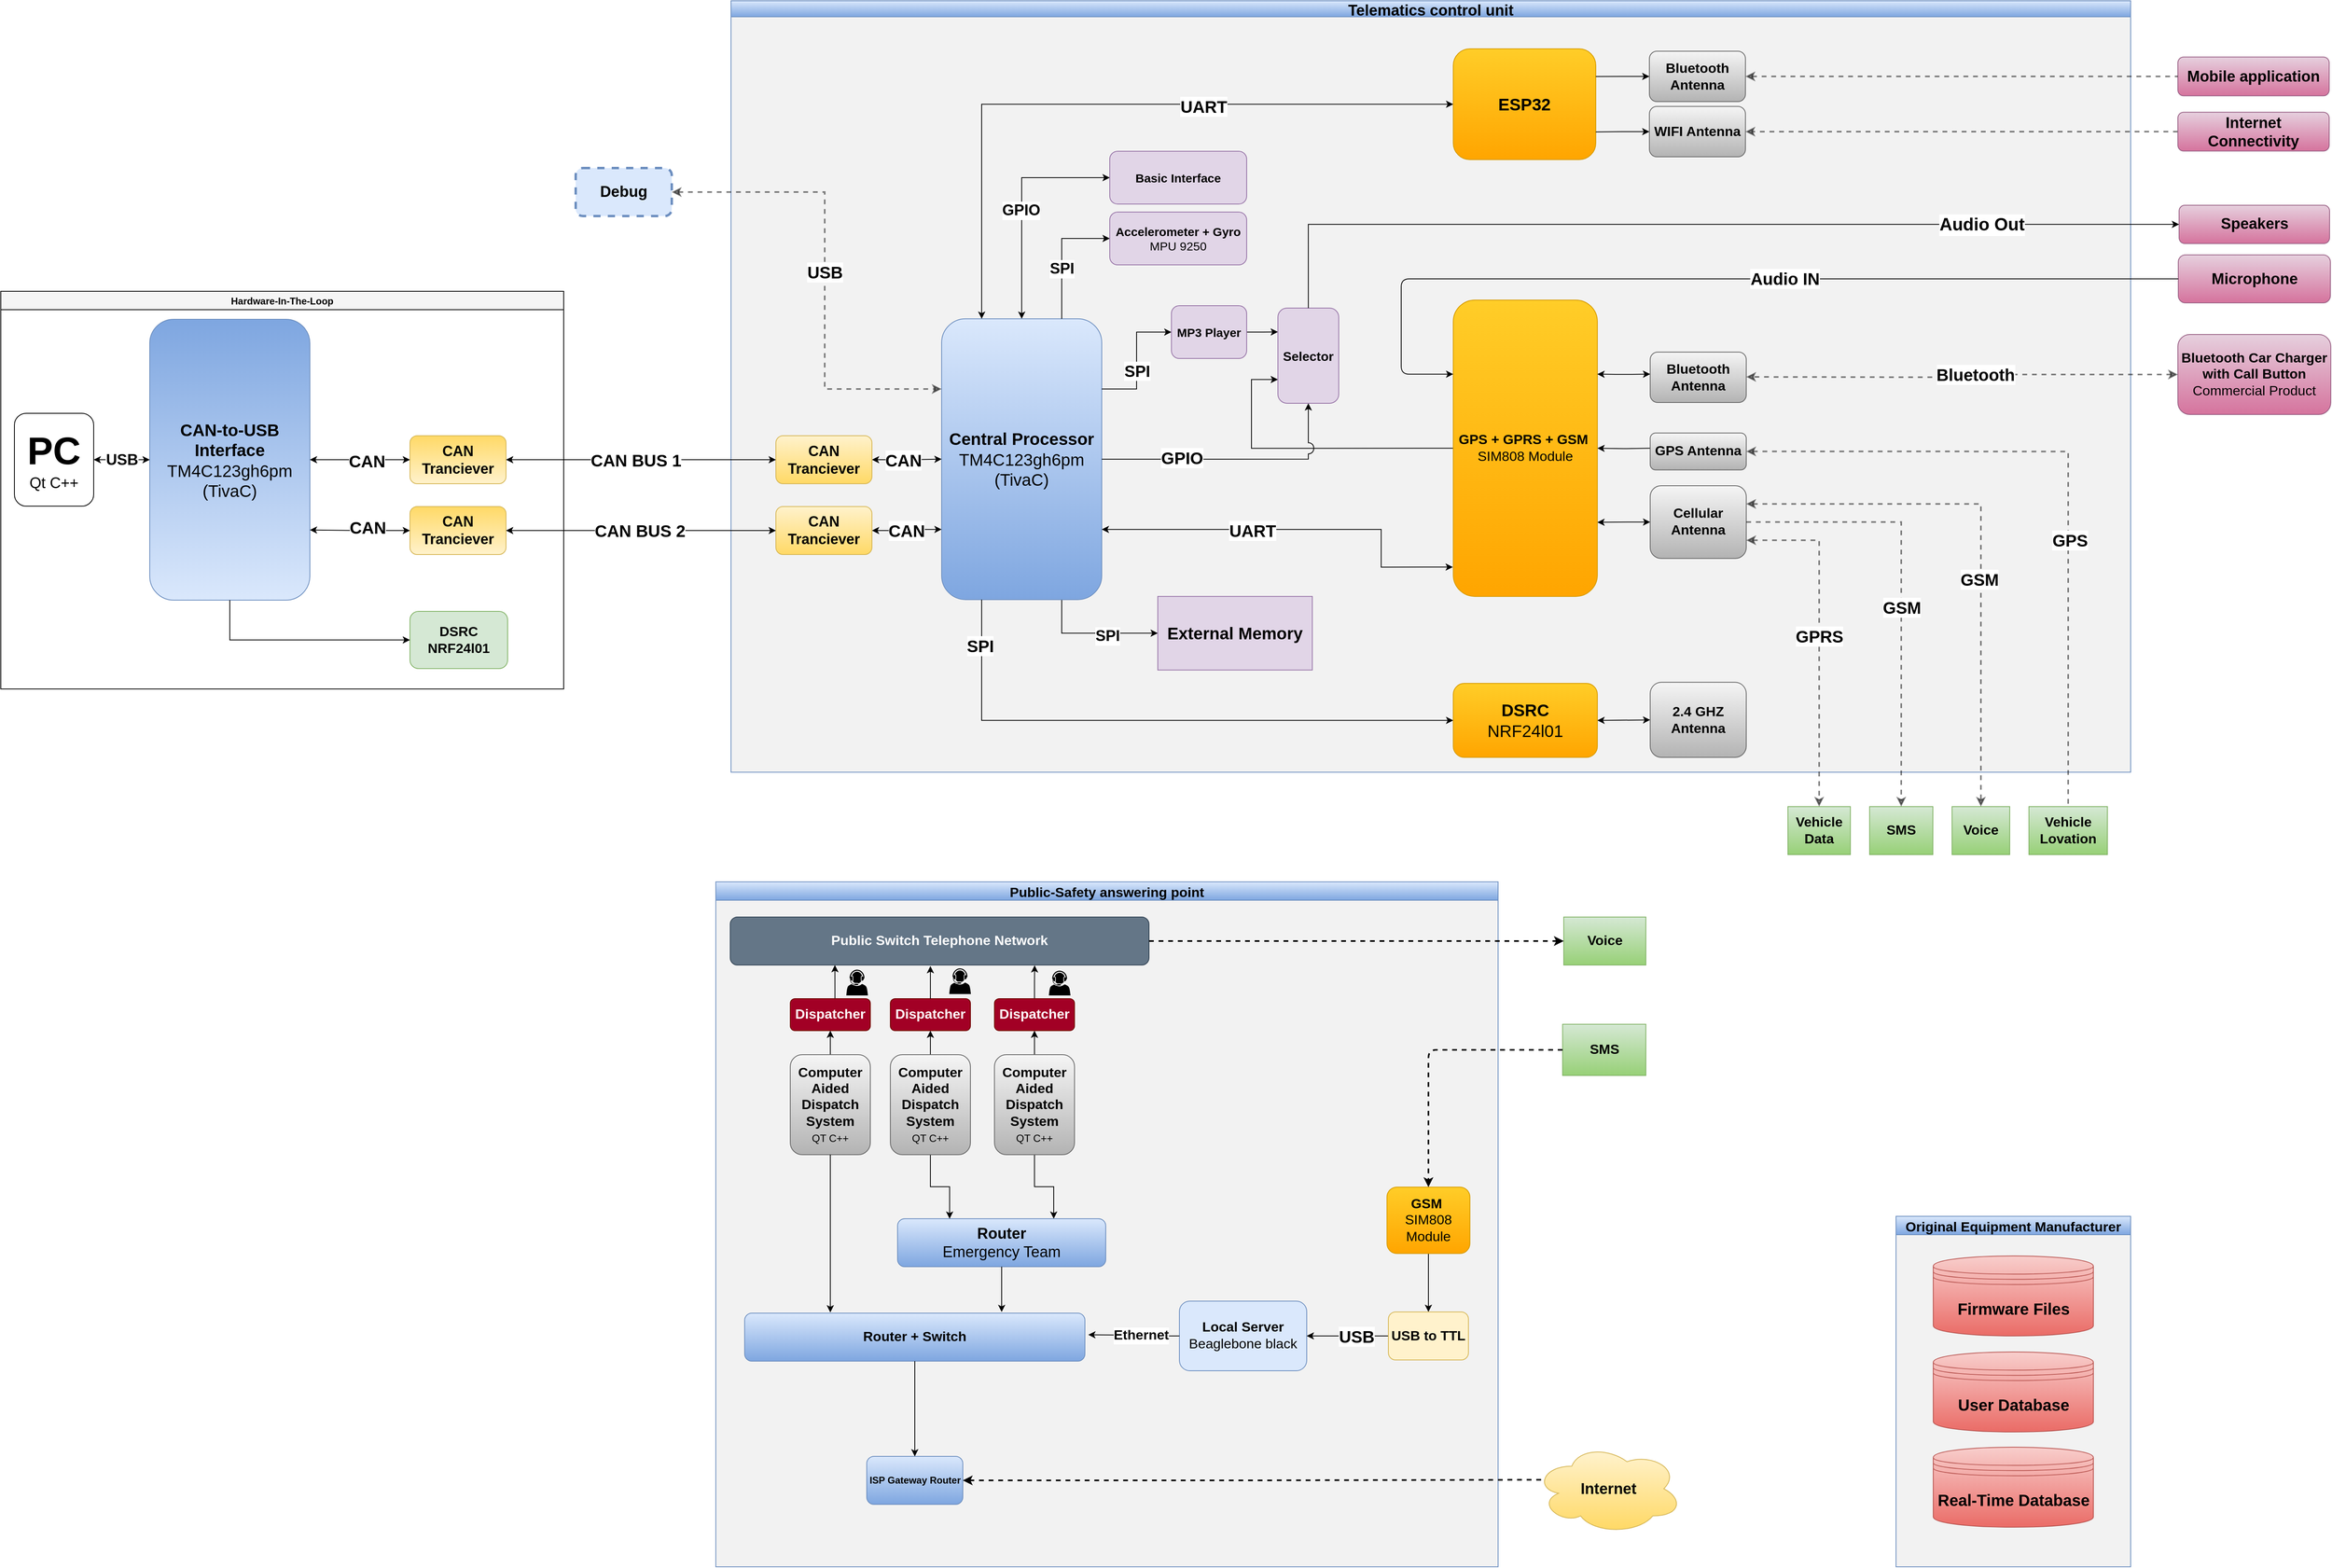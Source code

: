 <mxfile version="13.9.9" type="device"><diagram id="WvO2dlYxxCy-v5vZexDL" name="Page-1"><mxGraphModel dx="4913" dy="1973" grid="0" gridSize="6" guides="1" tooltips="1" connect="1" arrows="1" fold="1" page="1" pageScale="1" pageWidth="1500" pageHeight="1200" math="0" shadow="0"><root><mxCell id="0"/><mxCell id="1" parent="0"/><mxCell id="o0vE8Q76qqL2OoBYx_gR-136" value="Original Equipment Manufacturer" style="swimlane;startSize=23;gradientColor=#7ea6e0;fillColor=#dae8fc;strokeColor=#6c8ebf;swimlaneFillColor=#f2f2f2;fontStyle=1;fontSize=17;" parent="1" vertex="1"><mxGeometry x="979" y="1794" width="293" height="438" as="geometry"/></mxCell><mxCell id="o0vE8Q76qqL2OoBYx_gR-175" value="User Database" style="shape=datastore;whiteSpace=wrap;html=1;gradientColor=#ea6b66;fillColor=#f8cecc;strokeColor=#b85450;fontStyle=1;fontSize=20;" parent="o0vE8Q76qqL2OoBYx_gR-136" vertex="1"><mxGeometry x="46.5" y="169.5" width="200" height="100" as="geometry"/></mxCell><mxCell id="anCkNkA-Q1HUXj1l_Hld-24" value="Real-Time Database" style="shape=datastore;whiteSpace=wrap;html=1;gradientColor=#ea6b66;fillColor=#f8cecc;strokeColor=#b85450;fontStyle=1;fontSize=20;" vertex="1" parent="o0vE8Q76qqL2OoBYx_gR-136"><mxGeometry x="46.5" y="288.5" width="200" height="100" as="geometry"/></mxCell><mxCell id="anCkNkA-Q1HUXj1l_Hld-25" value="Firmware Files" style="shape=datastore;whiteSpace=wrap;html=1;gradientColor=#ea6b66;fillColor=#f8cecc;strokeColor=#b85450;fontStyle=1;fontSize=20;" vertex="1" parent="o0vE8Q76qqL2OoBYx_gR-136"><mxGeometry x="46.5" y="49.5" width="200" height="100" as="geometry"/></mxCell><mxCell id="o0vE8Q76qqL2OoBYx_gR-142" value="Public-Safety answering point" style="swimlane;startSize=23;gradientColor=#7ea6e0;fillColor=#dae8fc;strokeColor=#6c8ebf;swimlaneFillColor=#f2f2f2;fontStyle=1;fontSize=17;" parent="1" vertex="1"><mxGeometry x="-495" y="1376" width="977" height="856" as="geometry"/></mxCell><mxCell id="o0vE8Q76qqL2OoBYx_gR-143" style="edgeStyle=orthogonalEdgeStyle;rounded=0;orthogonalLoop=1;jettySize=auto;html=1;entryX=0.5;entryY=0;entryDx=0;entryDy=0;startArrow=classic;startFill=1;endArrow=none;endFill=0;strokeWidth=1;fontSize=17;" parent="o0vE8Q76qqL2OoBYx_gR-142" source="o0vE8Q76qqL2OoBYx_gR-145" target="anCkNkA-Q1HUXj1l_Hld-5" edge="1"><mxGeometry relative="1" as="geometry"><mxPoint x="143" y="212" as="targetPoint"/></mxGeometry></mxCell><mxCell id="o0vE8Q76qqL2OoBYx_gR-144" style="edgeStyle=orthogonalEdgeStyle;rounded=0;orthogonalLoop=1;jettySize=auto;html=1;startArrow=classic;startFill=1;endArrow=none;endFill=0;strokeWidth=1;fontSize=17;exitX=0.25;exitY=1;exitDx=0;exitDy=0;" parent="o0vE8Q76qqL2OoBYx_gR-142" source="o0vE8Q76qqL2OoBYx_gR-148" target="o0vE8Q76qqL2OoBYx_gR-145" edge="1"><mxGeometry relative="1" as="geometry"><mxPoint x="155" y="123" as="sourcePoint"/><Array as="points"><mxPoint x="149" y="135"/><mxPoint x="149" y="135"/></Array></mxGeometry></mxCell><mxCell id="o0vE8Q76qqL2OoBYx_gR-145" value="Dispatcher" style="rounded=1;whiteSpace=wrap;html=1;fillColor=#a20025;strokeColor=#6F0000;fontColor=#ffffff;fontStyle=1;fontSize=17;" parent="o0vE8Q76qqL2OoBYx_gR-142" vertex="1"><mxGeometry x="93" y="146" width="100" height="40" as="geometry"/></mxCell><mxCell id="o0vE8Q76qqL2OoBYx_gR-148" value="Public Switch Telephone Network" style="rounded=1;whiteSpace=wrap;html=1;fillColor=#647687;strokeColor=#314354;fontSize=17;fontStyle=1;fontColor=#ffffff;" parent="o0vE8Q76qqL2OoBYx_gR-142" vertex="1"><mxGeometry x="18" y="44" width="523" height="60" as="geometry"/></mxCell><mxCell id="o0vE8Q76qqL2OoBYx_gR-149" value="" style="pointerEvents=1;shadow=0;dashed=0;html=1;strokeColor=none;labelPosition=center;verticalLabelPosition=bottom;verticalAlign=top;outlineConnect=0;align=center;shape=mxgraph.office.users.call_center_agent;labelBackgroundColor=#ffffff;fontSize=23;fillColor=#000000;" parent="o0vE8Q76qqL2OoBYx_gR-142" vertex="1"><mxGeometry x="163" y="109.71" width="27" height="32.28" as="geometry"/></mxCell><mxCell id="o0vE8Q76qqL2OoBYx_gR-150" style="edgeStyle=orthogonalEdgeStyle;rounded=1;jumpStyle=arc;jumpSize=14;orthogonalLoop=1;jettySize=auto;html=1;entryX=0.5;entryY=0;entryDx=0;entryDy=0;shadow=0;strokeWidth=1;" parent="o0vE8Q76qqL2OoBYx_gR-142" source="o0vE8Q76qqL2OoBYx_gR-151" target="o0vE8Q76qqL2OoBYx_gR-167" edge="1"><mxGeometry relative="1" as="geometry"/></mxCell><mxCell id="o0vE8Q76qqL2OoBYx_gR-151" value="GSM&amp;nbsp;&lt;br&gt;&lt;span style=&quot;font-weight: normal&quot;&gt;SIM808 Module&lt;/span&gt;" style="rounded=1;whiteSpace=wrap;html=1;fillColor=#ffcd28;strokeColor=#d79b00;fontSize=17;fontStyle=1;gradientColor=#ffa500;" parent="o0vE8Q76qqL2OoBYx_gR-142" vertex="1"><mxGeometry x="838.21" y="381.49" width="103.58" height="83" as="geometry"/></mxCell><mxCell id="o0vE8Q76qqL2OoBYx_gR-157" value="" style="pointerEvents=1;shadow=0;dashed=0;html=1;strokeColor=none;labelPosition=center;verticalLabelPosition=bottom;verticalAlign=top;outlineConnect=0;align=center;shape=mxgraph.office.users.call_center_agent;labelBackgroundColor=#ffffff;fontSize=23;fillColor=#000000;" parent="o0vE8Q76qqL2OoBYx_gR-142" vertex="1"><mxGeometry x="416" y="111" width="27" height="30.99" as="geometry"/></mxCell><mxCell id="o0vE8Q76qqL2OoBYx_gR-158" value="" style="pointerEvents=1;shadow=0;dashed=0;html=1;strokeColor=none;labelPosition=center;verticalLabelPosition=bottom;verticalAlign=top;outlineConnect=0;align=center;shape=mxgraph.office.users.call_center_agent;labelBackgroundColor=#ffffff;fontSize=23;fillColor=#000000;" parent="o0vE8Q76qqL2OoBYx_gR-142" vertex="1"><mxGeometry x="291.58" y="108" width="27" height="32.28" as="geometry"/></mxCell><mxCell id="o0vE8Q76qqL2OoBYx_gR-159" value="Local Server&lt;br style=&quot;font-size: 17px&quot;&gt;&lt;span style=&quot;font-size: 17px ; font-weight: normal&quot;&gt;Beaglebone black&lt;/span&gt;" style="rounded=1;whiteSpace=wrap;html=1;fillColor=#dae8fc;strokeColor=#6c8ebf;fontStyle=1;fontSize=17;" parent="o0vE8Q76qqL2OoBYx_gR-142" vertex="1"><mxGeometry x="579" y="523.99" width="159" height="87.01" as="geometry"/></mxCell><mxCell id="o0vE8Q76qqL2OoBYx_gR-160" style="edgeStyle=orthogonalEdgeStyle;rounded=0;orthogonalLoop=1;jettySize=auto;html=1;startArrow=classic;startFill=1;endArrow=none;endFill=0;strokeWidth=1;fontSize=17;" parent="o0vE8Q76qqL2OoBYx_gR-142" source="o0vE8Q76qqL2OoBYx_gR-162" target="o0vE8Q76qqL2OoBYx_gR-169" edge="1"><mxGeometry relative="1" as="geometry"/></mxCell><mxCell id="o0vE8Q76qqL2OoBYx_gR-161" style="edgeStyle=orthogonalEdgeStyle;rounded=0;orthogonalLoop=1;jettySize=auto;html=1;entryX=0.727;entryY=1.006;entryDx=0;entryDy=0;entryPerimeter=0;fontSize=19;" parent="o0vE8Q76qqL2OoBYx_gR-142" source="o0vE8Q76qqL2OoBYx_gR-162" target="o0vE8Q76qqL2OoBYx_gR-148" edge="1"><mxGeometry relative="1" as="geometry"/></mxCell><mxCell id="o0vE8Q76qqL2OoBYx_gR-162" value="Dispatcher" style="rounded=1;whiteSpace=wrap;html=1;fillColor=#a20025;strokeColor=#6F0000;fontColor=#ffffff;fontStyle=1;fontSize=17;" parent="o0vE8Q76qqL2OoBYx_gR-142" vertex="1"><mxGeometry x="348" y="146" width="100" height="40" as="geometry"/></mxCell><mxCell id="o0vE8Q76qqL2OoBYx_gR-163" style="edgeStyle=orthogonalEdgeStyle;rounded=0;orthogonalLoop=1;jettySize=auto;html=1;startArrow=classic;startFill=1;endArrow=none;endFill=0;strokeWidth=1;fontSize=17;" parent="o0vE8Q76qqL2OoBYx_gR-142" source="o0vE8Q76qqL2OoBYx_gR-164" target="anCkNkA-Q1HUXj1l_Hld-4" edge="1"><mxGeometry relative="1" as="geometry"><mxPoint x="268" y="212" as="targetPoint"/></mxGeometry></mxCell><mxCell id="o0vE8Q76qqL2OoBYx_gR-164" value="Dispatcher" style="rounded=1;whiteSpace=wrap;html=1;fillColor=#a20025;strokeColor=#6F0000;fontColor=#ffffff;fontStyle=1;fontSize=17;" parent="o0vE8Q76qqL2OoBYx_gR-142" vertex="1"><mxGeometry x="218" y="146" width="100" height="40" as="geometry"/></mxCell><mxCell id="o0vE8Q76qqL2OoBYx_gR-165" style="edgeStyle=orthogonalEdgeStyle;rounded=0;orthogonalLoop=1;jettySize=auto;html=1;entryX=1;entryY=0.5;entryDx=0;entryDy=0;fontSize=19;" parent="o0vE8Q76qqL2OoBYx_gR-142" source="o0vE8Q76qqL2OoBYx_gR-167" target="o0vE8Q76qqL2OoBYx_gR-159" edge="1"><mxGeometry relative="1" as="geometry"/></mxCell><mxCell id="o0vE8Q76qqL2OoBYx_gR-166" value="&lt;b&gt;&lt;font style=&quot;font-size: 21px&quot;&gt;USB&lt;/font&gt;&lt;/b&gt;" style="edgeLabel;html=1;align=center;verticalAlign=middle;resizable=0;points=[];fontSize=19;" parent="o0vE8Q76qqL2OoBYx_gR-165" vertex="1" connectable="0"><mxGeometry x="-0.203" relative="1" as="geometry"><mxPoint as="offset"/></mxGeometry></mxCell><mxCell id="o0vE8Q76qqL2OoBYx_gR-167" value="USB to TTL" style="rounded=1;whiteSpace=wrap;html=1;fillColor=#fff2cc;strokeColor=#d6b656;fontStyle=1;fontSize=17;" parent="o0vE8Q76qqL2OoBYx_gR-142" vertex="1"><mxGeometry x="840.0" y="537.5" width="100" height="60" as="geometry"/></mxCell><mxCell id="o0vE8Q76qqL2OoBYx_gR-168" style="edgeStyle=orthogonalEdgeStyle;rounded=0;orthogonalLoop=1;jettySize=auto;html=1;entryX=0.75;entryY=0;entryDx=0;entryDy=0;fontSize=19;" parent="o0vE8Q76qqL2OoBYx_gR-142" source="o0vE8Q76qqL2OoBYx_gR-169" target="o0vE8Q76qqL2OoBYx_gR-176" edge="1"><mxGeometry relative="1" as="geometry"/></mxCell><mxCell id="o0vE8Q76qqL2OoBYx_gR-169" value="Computer Aided Dispatch System&lt;br&gt;&lt;span style=&quot;font-weight: normal&quot;&gt;&lt;font style=&quot;font-size: 13px&quot;&gt;QT C++&lt;/font&gt;&lt;/span&gt;" style="rounded=1;whiteSpace=wrap;html=1;fillColor=#f5f5f5;strokeColor=#666666;fontStyle=1;fontSize=17;gradientColor=#b3b3b3;" parent="o0vE8Q76qqL2OoBYx_gR-142" vertex="1"><mxGeometry x="348" y="216.01" width="100" height="125" as="geometry"/></mxCell><mxCell id="o0vE8Q76qqL2OoBYx_gR-170" value="&lt;b&gt;&lt;font style=&quot;font-size: 17px&quot;&gt;Router + Switch&lt;/font&gt;&lt;/b&gt;" style="rounded=1;whiteSpace=wrap;html=1;gradientColor=#7ea6e0;fillColor=#dae8fc;strokeColor=#6c8ebf;" parent="o0vE8Q76qqL2OoBYx_gR-142" vertex="1"><mxGeometry x="36" y="539" width="425" height="60" as="geometry"/></mxCell><mxCell id="o0vE8Q76qqL2OoBYx_gR-172" value="&lt;b&gt;ISP Gateway Router&lt;/b&gt;" style="rounded=1;whiteSpace=wrap;html=1;gradientColor=#7ea6e0;fillColor=#dae8fc;strokeColor=#6c8ebf;" parent="o0vE8Q76qqL2OoBYx_gR-142" vertex="1"><mxGeometry x="188.5" y="718.01" width="120" height="60" as="geometry"/></mxCell><mxCell id="o0vE8Q76qqL2OoBYx_gR-176" value="&lt;b&gt;Router&lt;/b&gt;&lt;br&gt;Emergency Team" style="rounded=1;whiteSpace=wrap;html=1;fontSize=19;gradientColor=#7ea6e0;fillColor=#dae8fc;strokeColor=#6c8ebf;" parent="o0vE8Q76qqL2OoBYx_gR-142" vertex="1"><mxGeometry x="227" y="421" width="260" height="60" as="geometry"/></mxCell><mxCell id="anCkNkA-Q1HUXj1l_Hld-6" style="edgeStyle=orthogonalEdgeStyle;rounded=0;orthogonalLoop=1;jettySize=auto;html=1;entryX=0.25;entryY=0;entryDx=0;entryDy=0;fontSize=17;" edge="1" parent="o0vE8Q76qqL2OoBYx_gR-142" source="anCkNkA-Q1HUXj1l_Hld-4" target="o0vE8Q76qqL2OoBYx_gR-176"><mxGeometry relative="1" as="geometry"/></mxCell><mxCell id="anCkNkA-Q1HUXj1l_Hld-4" value="Computer Aided Dispatch System&lt;br&gt;&lt;span style=&quot;font-weight: normal&quot;&gt;&lt;font style=&quot;font-size: 13px&quot;&gt;QT C++&lt;/font&gt;&lt;/span&gt;" style="rounded=1;whiteSpace=wrap;html=1;fillColor=#f5f5f5;strokeColor=#666666;fontStyle=1;fontSize=17;gradientColor=#b3b3b3;" vertex="1" parent="o0vE8Q76qqL2OoBYx_gR-142"><mxGeometry x="218" y="216.01" width="100" height="125" as="geometry"/></mxCell><mxCell id="anCkNkA-Q1HUXj1l_Hld-5" value="Computer Aided Dispatch System&lt;br&gt;&lt;span style=&quot;font-weight: normal&quot;&gt;&lt;font style=&quot;font-size: 13px&quot;&gt;QT C++&lt;/font&gt;&lt;/span&gt;" style="rounded=1;whiteSpace=wrap;html=1;fillColor=#f5f5f5;strokeColor=#666666;fontStyle=1;fontSize=17;gradientColor=#b3b3b3;" vertex="1" parent="o0vE8Q76qqL2OoBYx_gR-142"><mxGeometry x="93" y="216.01" width="100" height="125" as="geometry"/></mxCell><mxCell id="o0vE8Q76qqL2OoBYx_gR-243" style="edgeStyle=orthogonalEdgeStyle;rounded=0;orthogonalLoop=1;jettySize=auto;html=1;fontSize=19;" parent="o0vE8Q76qqL2OoBYx_gR-142" source="o0vE8Q76qqL2OoBYx_gR-170" edge="1" target="o0vE8Q76qqL2OoBYx_gR-172"><mxGeometry relative="1" as="geometry"><mxPoint x="249" y="717" as="targetPoint"/></mxGeometry></mxCell><mxCell id="o0vE8Q76qqL2OoBYx_gR-178" value="Telematics control unit" style="swimlane;startSize=20;shadow=0;swimlaneFillColor=#F2F2F2;fontStyle=1;fontSize=19;movable=1;gradientColor=#7ea6e0;fillColor=#dae8fc;strokeColor=#6c8ebf;" parent="1" vertex="1"><mxGeometry x="-476" y="275" width="1748" height="964" as="geometry"><mxRectangle x="70" y="160" width="70" height="23" as="alternateBounds"/></mxGeometry></mxCell><mxCell id="o0vE8Q76qqL2OoBYx_gR-179" style="edgeStyle=orthogonalEdgeStyle;rounded=1;orthogonalLoop=1;jettySize=auto;html=1;entryX=1;entryY=0.5;entryDx=0;entryDy=0;startArrow=none;startFill=0;endArrow=classic;endFill=1;strokeColor=#000000;strokeWidth=1;fontSize=20;fontStyle=1" parent="o0vE8Q76qqL2OoBYx_gR-178" target="o0vE8Q76qqL2OoBYx_gR-185" edge="1"><mxGeometry relative="1" as="geometry"><mxPoint x="1085.28" y="660.73" as="targetPoint"/><mxPoint x="1147.97" y="559.165" as="sourcePoint"/></mxGeometry></mxCell><mxCell id="o0vE8Q76qqL2OoBYx_gR-180" style="edgeStyle=orthogonalEdgeStyle;rounded=1;orthogonalLoop=1;jettySize=auto;html=1;entryX=1;entryY=0.75;entryDx=0;entryDy=0;startArrow=classic;startFill=1;endArrow=classic;endFill=1;strokeColor=#000000;strokeWidth=1;fontSize=20;fontStyle=1;exitX=0;exitY=0.5;exitDx=0;exitDy=0;" parent="o0vE8Q76qqL2OoBYx_gR-178" target="o0vE8Q76qqL2OoBYx_gR-185" edge="1" source="o0vE8Q76qqL2OoBYx_gR-230"><mxGeometry relative="1" as="geometry"><mxPoint x="1085.28" y="740.83" as="targetPoint"/><mxPoint x="1147.97" y="650.415" as="sourcePoint"/></mxGeometry></mxCell><mxCell id="o0vE8Q76qqL2OoBYx_gR-181" style="edgeStyle=orthogonalEdgeStyle;rounded=0;jumpStyle=arc;jumpSize=14;orthogonalLoop=1;jettySize=auto;html=1;exitX=0.75;exitY=1;exitDx=0;exitDy=0;" parent="o0vE8Q76qqL2OoBYx_gR-178" source="o0vE8Q76qqL2OoBYx_gR-183" target="o0vE8Q76qqL2OoBYx_gR-220" edge="1"><mxGeometry relative="1" as="geometry"><mxPoint x="467" y="762" as="sourcePoint"/></mxGeometry></mxCell><mxCell id="o0vE8Q76qqL2OoBYx_gR-182" value="SPI" style="edgeLabel;html=1;align=center;verticalAlign=middle;resizable=0;points=[];fontSize=19;fontStyle=1" parent="o0vE8Q76qqL2OoBYx_gR-181" vertex="1" connectable="0"><mxGeometry x="0.208" y="-3" relative="1" as="geometry"><mxPoint x="1" as="offset"/></mxGeometry></mxCell><mxCell id="anCkNkA-Q1HUXj1l_Hld-22" style="edgeStyle=orthogonalEdgeStyle;rounded=0;orthogonalLoop=1;jettySize=auto;html=1;entryX=0;entryY=0.5;entryDx=0;entryDy=0;startArrow=classic;startFill=1;endArrow=classic;endFill=1;strokeWidth=1;fontSize=19;exitX=0.5;exitY=0;exitDx=0;exitDy=0;" edge="1" parent="o0vE8Q76qqL2OoBYx_gR-178" source="o0vE8Q76qqL2OoBYx_gR-183" target="anCkNkA-Q1HUXj1l_Hld-20"><mxGeometry relative="1" as="geometry"/></mxCell><mxCell id="anCkNkA-Q1HUXj1l_Hld-23" value="GPIO" style="edgeLabel;html=1;align=center;verticalAlign=middle;resizable=0;points=[];fontSize=19;fontStyle=1" vertex="1" connectable="0" parent="anCkNkA-Q1HUXj1l_Hld-22"><mxGeometry x="-0.051" y="1" relative="1" as="geometry"><mxPoint as="offset"/></mxGeometry></mxCell><mxCell id="o0vE8Q76qqL2OoBYx_gR-183" value="&lt;font style=&quot;font-size: 21px&quot;&gt;Central Processor&lt;span style=&quot;font-weight: normal&quot;&gt;&lt;br&gt;TM4C123gh6pm&lt;br&gt;(TivaC)&lt;/span&gt;&lt;/font&gt;" style="rounded=1;whiteSpace=wrap;html=1;fillColor=#dae8fc;strokeColor=#6c8ebf;fontStyle=1;fontSize=17;gradientColor=#7ea6e0;" parent="o0vE8Q76qqL2OoBYx_gR-178" vertex="1"><mxGeometry x="263.02" y="397.33" width="200" height="351" as="geometry"/></mxCell><mxCell id="o0vE8Q76qqL2OoBYx_gR-184" style="edgeStyle=orthogonalEdgeStyle;rounded=0;jumpStyle=arc;jumpSize=100;orthogonalLoop=1;jettySize=auto;html=1;exitX=0;exitY=0.5;exitDx=0;exitDy=0;entryX=0;entryY=0.75;entryDx=0;entryDy=0;" parent="o0vE8Q76qqL2OoBYx_gR-178" source="o0vE8Q76qqL2OoBYx_gR-185" target="o0vE8Q76qqL2OoBYx_gR-207" edge="1"><mxGeometry relative="1" as="geometry"><Array as="points"><mxPoint x="650.02" y="559"/><mxPoint x="650.02" y="473"/></Array></mxGeometry></mxCell><mxCell id="o0vE8Q76qqL2OoBYx_gR-185" value="GPS + GPRS + GSM&amp;nbsp;&lt;br&gt;&lt;span style=&quot;font-weight: normal&quot;&gt;SIM808 Module&lt;/span&gt;" style="rounded=1;whiteSpace=wrap;html=1;fillColor=#ffcd28;strokeColor=#d79b00;fontSize=17;fontStyle=1;gradientColor=#ffa500;" parent="o0vE8Q76qqL2OoBYx_gR-178" vertex="1"><mxGeometry x="902.02" y="374" width="180" height="370.33" as="geometry"/></mxCell><mxCell id="o0vE8Q76qqL2OoBYx_gR-186" style="edgeStyle=orthogonalEdgeStyle;rounded=0;orthogonalLoop=1;jettySize=auto;html=1;startArrow=classic;startFill=1;exitX=-0.003;exitY=0.901;exitDx=0;exitDy=0;exitPerimeter=0;entryX=1;entryY=0.75;entryDx=0;entryDy=0;" parent="o0vE8Q76qqL2OoBYx_gR-178" source="o0vE8Q76qqL2OoBYx_gR-185" target="o0vE8Q76qqL2OoBYx_gR-183" edge="1"><mxGeometry relative="1" as="geometry"><mxPoint x="466.02" y="725.33" as="targetPoint"/><Array as="points"><mxPoint x="812" y="708"/><mxPoint x="812" y="661"/></Array></mxGeometry></mxCell><mxCell id="o0vE8Q76qqL2OoBYx_gR-187" value="&lt;font style=&quot;font-size: 21px&quot;&gt;UART&lt;/font&gt;" style="edgeLabel;html=1;align=center;verticalAlign=middle;resizable=0;points=[];fontSize=17;fontStyle=1" parent="o0vE8Q76qqL2OoBYx_gR-186" vertex="1" connectable="0"><mxGeometry x="-0.145" relative="1" as="geometry"><mxPoint x="-90.48" y="1.41" as="offset"/></mxGeometry></mxCell><mxCell id="o0vE8Q76qqL2OoBYx_gR-188" style="edgeStyle=orthogonalEdgeStyle;rounded=1;orthogonalLoop=1;jettySize=auto;html=1;startArrow=classic;startFill=1;entryX=1;entryY=0.25;entryDx=0;entryDy=0;" parent="o0vE8Q76qqL2OoBYx_gR-178" target="o0vE8Q76qqL2OoBYx_gR-185" edge="1"><mxGeometry relative="1" as="geometry"><mxPoint x="1084.97" y="443.83" as="targetPoint"/><mxPoint x="1147.97" y="466.5" as="sourcePoint"/></mxGeometry></mxCell><mxCell id="o0vE8Q76qqL2OoBYx_gR-201" style="edgeStyle=orthogonalEdgeStyle;rounded=0;orthogonalLoop=1;jettySize=auto;html=1;entryX=0;entryY=0.25;entryDx=0;entryDy=0;" parent="o0vE8Q76qqL2OoBYx_gR-178" source="o0vE8Q76qqL2OoBYx_gR-204" target="o0vE8Q76qqL2OoBYx_gR-207" edge="1"><mxGeometry relative="1" as="geometry"/></mxCell><mxCell id="o0vE8Q76qqL2OoBYx_gR-202" style="edgeStyle=orthogonalEdgeStyle;rounded=0;orthogonalLoop=1;jettySize=auto;html=1;entryX=1;entryY=0.25;entryDx=0;entryDy=0;startArrow=classic;startFill=1;endArrow=none;endFill=0;fontSize=19;" parent="o0vE8Q76qqL2OoBYx_gR-178" source="o0vE8Q76qqL2OoBYx_gR-204" target="o0vE8Q76qqL2OoBYx_gR-183" edge="1"><mxGeometry relative="1" as="geometry"/></mxCell><mxCell id="o0vE8Q76qqL2OoBYx_gR-203" value="SPI" style="edgeLabel;html=1;align=center;verticalAlign=middle;resizable=0;points=[];fontSize=20;fontStyle=1" parent="o0vE8Q76qqL2OoBYx_gR-202" vertex="1" connectable="0"><mxGeometry x="0.155" relative="1" as="geometry"><mxPoint as="offset"/></mxGeometry></mxCell><mxCell id="o0vE8Q76qqL2OoBYx_gR-204" value="MP3 Player" style="rounded=1;whiteSpace=wrap;html=1;fillColor=#e1d5e7;strokeColor=#9673a6;fontStyle=1;fontSize=15;" parent="o0vE8Q76qqL2OoBYx_gR-178" vertex="1"><mxGeometry x="550" y="381" width="94" height="66" as="geometry"/></mxCell><mxCell id="o0vE8Q76qqL2OoBYx_gR-205" style="edgeStyle=orthogonalEdgeStyle;rounded=0;orthogonalLoop=1;jettySize=auto;html=1;startArrow=classic;startFill=1;endArrow=none;endFill=0;fontSize=19;entryX=1;entryY=0.5;entryDx=0;entryDy=0;jumpStyle=arc;jumpSize=14;exitX=0.5;exitY=1;exitDx=0;exitDy=0;" parent="o0vE8Q76qqL2OoBYx_gR-178" source="o0vE8Q76qqL2OoBYx_gR-207" target="o0vE8Q76qqL2OoBYx_gR-183" edge="1"><mxGeometry relative="1" as="geometry"><mxPoint x="484.02" y="675.33" as="targetPoint"/></mxGeometry></mxCell><mxCell id="o0vE8Q76qqL2OoBYx_gR-206" value="&lt;b&gt;&lt;font style=&quot;font-size: 21px&quot;&gt;GPIO&lt;/font&gt;&lt;/b&gt;" style="edgeLabel;html=1;align=center;verticalAlign=middle;resizable=0;points=[];fontSize=19;" parent="o0vE8Q76qqL2OoBYx_gR-205" vertex="1" connectable="0"><mxGeometry x="0.613" y="2" relative="1" as="geometry"><mxPoint x="36.88" y="-3.83" as="offset"/></mxGeometry></mxCell><mxCell id="o0vE8Q76qqL2OoBYx_gR-207" value="Selector" style="rounded=1;whiteSpace=wrap;html=1;fillColor=#e1d5e7;strokeColor=#9673a6;fontStyle=1;fontSize=16;" parent="o0vE8Q76qqL2OoBYx_gR-178" vertex="1"><mxGeometry x="683.02" y="384" width="76" height="119" as="geometry"/></mxCell><mxCell id="o0vE8Q76qqL2OoBYx_gR-208" style="edgeStyle=orthogonalEdgeStyle;rounded=0;orthogonalLoop=1;jettySize=auto;html=1;startArrow=classic;startFill=1;endArrow=none;endFill=0;fontSize=19;entryX=0.25;entryY=1;entryDx=0;entryDy=0;" parent="o0vE8Q76qqL2OoBYx_gR-178" source="o0vE8Q76qqL2OoBYx_gR-211" target="o0vE8Q76qqL2OoBYx_gR-183" edge="1"><mxGeometry relative="1" as="geometry"><mxPoint x="463.02" y="500.33" as="targetPoint"/></mxGeometry></mxCell><mxCell id="o0vE8Q76qqL2OoBYx_gR-209" value="&lt;b&gt;&lt;font style=&quot;font-size: 21px&quot;&gt;SPI&lt;/font&gt;&lt;/b&gt;" style="edgeLabel;html=1;align=center;verticalAlign=middle;resizable=0;points=[];fontSize=19;" parent="o0vE8Q76qqL2OoBYx_gR-208" vertex="1" connectable="0"><mxGeometry x="0.769" y="1" relative="1" as="geometry"><mxPoint x="-1.01" y="-27.69" as="offset"/></mxGeometry></mxCell><mxCell id="o0vE8Q76qqL2OoBYx_gR-210" style="edgeStyle=orthogonalEdgeStyle;rounded=1;jumpStyle=arc;jumpSize=14;orthogonalLoop=1;jettySize=auto;html=1;strokeWidth=1;entryX=0;entryY=0.5;entryDx=0;entryDy=0;startArrow=classic;startFill=1;" parent="o0vE8Q76qqL2OoBYx_gR-178" source="o0vE8Q76qqL2OoBYx_gR-211" edge="1" target="o0vE8Q76qqL2OoBYx_gR-229"><mxGeometry relative="1" as="geometry"><mxPoint x="1135.02" y="898.6" as="targetPoint"/></mxGeometry></mxCell><mxCell id="o0vE8Q76qqL2OoBYx_gR-211" value="&lt;font style=&quot;font-size: 21px&quot;&gt;DSRC&lt;br&gt;&lt;span style=&quot;font-weight: normal&quot;&gt;NRF24l01&lt;/span&gt;&lt;/font&gt;" style="rounded=1;whiteSpace=wrap;html=1;fillColor=#ffcd28;strokeColor=#d79b00;fontSize=17;fontStyle=1;gradientColor=#ffa500;" parent="o0vE8Q76qqL2OoBYx_gR-178" vertex="1"><mxGeometry x="902.02" y="853" width="180" height="92.5" as="geometry"/></mxCell><mxCell id="o0vE8Q76qqL2OoBYx_gR-212" style="edgeStyle=orthogonalEdgeStyle;rounded=0;orthogonalLoop=1;jettySize=auto;html=1;exitX=0;exitY=0.5;exitDx=0;exitDy=0;entryX=0.25;entryY=0;entryDx=0;entryDy=0;startArrow=classic;startFill=1;" parent="o0vE8Q76qqL2OoBYx_gR-178" source="o0vE8Q76qqL2OoBYx_gR-223" target="o0vE8Q76qqL2OoBYx_gR-183" edge="1"><mxGeometry relative="1" as="geometry"><mxPoint x="261.02" y="423.33" as="targetPoint"/></mxGeometry></mxCell><mxCell id="o0vE8Q76qqL2OoBYx_gR-213" value="&lt;b&gt;&lt;font style=&quot;font-size: 21px&quot;&gt;UART&lt;/font&gt;&lt;/b&gt;" style="edgeLabel;html=1;align=center;verticalAlign=middle;resizable=0;points=[];fontSize=19;rotation=0;" parent="o0vE8Q76qqL2OoBYx_gR-212" vertex="1" connectable="0"><mxGeometry x="-0.151" y="-1" relative="1" as="geometry"><mxPoint x="51.65" y="3.7" as="offset"/></mxGeometry></mxCell><mxCell id="o0vE8Q76qqL2OoBYx_gR-214" style="edgeStyle=orthogonalEdgeStyle;rounded=0;orthogonalLoop=1;jettySize=auto;html=1;exitX=1;exitY=0.5;exitDx=0;exitDy=0;entryX=0;entryY=0.75;entryDx=0;entryDy=0;startArrow=classic;startFill=1;" parent="o0vE8Q76qqL2OoBYx_gR-178" source="o0vE8Q76qqL2OoBYx_gR-216" target="o0vE8Q76qqL2OoBYx_gR-183" edge="1"><mxGeometry relative="1" as="geometry"><mxPoint x="263.02" y="714.33" as="targetPoint"/></mxGeometry></mxCell><mxCell id="o0vE8Q76qqL2OoBYx_gR-215" value="CAN" style="edgeLabel;html=1;align=center;verticalAlign=middle;resizable=0;points=[];fontSize=21;fontStyle=1" parent="o0vE8Q76qqL2OoBYx_gR-214" vertex="1" connectable="0"><mxGeometry x="-0.132" y="1" relative="1" as="geometry"><mxPoint x="4.67" y="1" as="offset"/></mxGeometry></mxCell><mxCell id="o0vE8Q76qqL2OoBYx_gR-216" value="CAN Tranciever" style="rounded=1;whiteSpace=wrap;html=1;fontStyle=1;fontSize=18;fillColor=#fff2cc;strokeColor=#d6b656;gradientColor=#ffd966;" parent="o0vE8Q76qqL2OoBYx_gR-178" vertex="1"><mxGeometry x="56.0" y="632" width="120" height="60" as="geometry"/></mxCell><mxCell id="o0vE8Q76qqL2OoBYx_gR-217" style="edgeStyle=orthogonalEdgeStyle;rounded=0;orthogonalLoop=1;jettySize=auto;html=1;startArrow=classic;startFill=1;endArrow=classic;endFill=1;fontSize=19;" parent="o0vE8Q76qqL2OoBYx_gR-178" source="o0vE8Q76qqL2OoBYx_gR-219" target="o0vE8Q76qqL2OoBYx_gR-183" edge="1"><mxGeometry relative="1" as="geometry"><mxPoint x="263.02" y="562.42" as="targetPoint"/></mxGeometry></mxCell><mxCell id="o0vE8Q76qqL2OoBYx_gR-218" value="&lt;b&gt;&lt;font style=&quot;font-size: 21px&quot;&gt;CAN&lt;/font&gt;&lt;/b&gt;" style="edgeLabel;html=1;align=center;verticalAlign=middle;resizable=0;points=[];fontSize=19;" parent="o0vE8Q76qqL2OoBYx_gR-217" vertex="1" connectable="0"><mxGeometry x="0.118" y="-2" relative="1" as="geometry"><mxPoint x="-9.67" y="-1.34" as="offset"/></mxGeometry></mxCell><mxCell id="o0vE8Q76qqL2OoBYx_gR-219" value="CAN Tranciever" style="rounded=1;whiteSpace=wrap;html=1;fontStyle=1;fontSize=18;fillColor=#fff2cc;strokeColor=#d6b656;gradientColor=#ffd966;" parent="o0vE8Q76qqL2OoBYx_gR-178" vertex="1"><mxGeometry x="56.0" y="543.5" width="120" height="60" as="geometry"/></mxCell><mxCell id="o0vE8Q76qqL2OoBYx_gR-220" value="&lt;b&gt;&lt;font style=&quot;font-size: 21px&quot;&gt;External Memory&lt;/font&gt;&lt;/b&gt;" style="rounded=0;whiteSpace=wrap;html=1;fontSize=19;arcSize=50;fillColor=#e1d5e7;strokeColor=#9673a6;" parent="o0vE8Q76qqL2OoBYx_gR-178" vertex="1"><mxGeometry x="533" y="744.33" width="193" height="92" as="geometry"/></mxCell><mxCell id="o0vE8Q76qqL2OoBYx_gR-223" value="&lt;font style=&quot;font-size: 21px&quot;&gt;ESP32&lt;/font&gt;" style="rounded=1;whiteSpace=wrap;html=1;fillColor=#ffcd28;strokeColor=#d79b00;fontSize=17;fontStyle=1;gradientColor=#ffa500;" parent="o0vE8Q76qqL2OoBYx_gR-178" vertex="1"><mxGeometry x="902.02" y="60" width="178" height="138.5" as="geometry"/></mxCell><mxCell id="o0vE8Q76qqL2OoBYx_gR-224" value="Bluetooth Antenna" style="rounded=1;whiteSpace=wrap;html=1;fillColor=#f5f5f5;strokeColor=#666666;fontSize=17;fontStyle=1;gradientColor=#b3b3b3;" parent="o0vE8Q76qqL2OoBYx_gR-178" vertex="1"><mxGeometry x="1146.97" y="63" width="120" height="63" as="geometry"/></mxCell><mxCell id="o0vE8Q76qqL2OoBYx_gR-225" value="WIFI Antenna" style="rounded=1;whiteSpace=wrap;html=1;fillColor=#f5f5f5;strokeColor=#666666;fontSize=17;fontStyle=1;gradientColor=#b3b3b3;" parent="o0vE8Q76qqL2OoBYx_gR-178" vertex="1"><mxGeometry x="1146.97" y="132" width="120" height="63" as="geometry"/></mxCell><mxCell id="o0vE8Q76qqL2OoBYx_gR-226" style="edgeStyle=orthogonalEdgeStyle;rounded=0;orthogonalLoop=1;jettySize=auto;html=1;entryX=1;entryY=0.25;entryDx=0;entryDy=0;startArrow=classic;startFill=1;endArrow=none;endFill=0;fontSize=19;" parent="o0vE8Q76qqL2OoBYx_gR-178" source="o0vE8Q76qqL2OoBYx_gR-224" target="o0vE8Q76qqL2OoBYx_gR-223" edge="1"><mxGeometry relative="1" as="geometry"/></mxCell><mxCell id="o0vE8Q76qqL2OoBYx_gR-227" style="edgeStyle=orthogonalEdgeStyle;rounded=0;orthogonalLoop=1;jettySize=auto;html=1;entryX=1;entryY=0.75;entryDx=0;entryDy=0;startArrow=classic;startFill=1;endArrow=none;endFill=0;fontSize=19;" parent="o0vE8Q76qqL2OoBYx_gR-178" source="o0vE8Q76qqL2OoBYx_gR-225" target="o0vE8Q76qqL2OoBYx_gR-223" edge="1"><mxGeometry relative="1" as="geometry"/></mxCell><mxCell id="o0vE8Q76qqL2OoBYx_gR-229" value="2.4 GHZ Antenna" style="rounded=1;whiteSpace=wrap;html=1;fillColor=#f5f5f5;strokeColor=#666666;fontSize=17;fontStyle=1;gradientColor=#b3b3b3;" parent="o0vE8Q76qqL2OoBYx_gR-178" vertex="1"><mxGeometry x="1147.97" y="851.67" width="120" height="93.83" as="geometry"/></mxCell><mxCell id="o0vE8Q76qqL2OoBYx_gR-230" value="Cellular Antenna" style="rounded=1;whiteSpace=wrap;html=1;fillColor=#f5f5f5;strokeColor=#666666;fontSize=17;fontStyle=1;gradientColor=#b3b3b3;" parent="o0vE8Q76qqL2OoBYx_gR-178" vertex="1"><mxGeometry x="1147.97" y="606" width="120" height="90.83" as="geometry"/></mxCell><mxCell id="o0vE8Q76qqL2OoBYx_gR-231" value="GPS Antenna" style="rounded=1;whiteSpace=wrap;html=1;fillColor=#f5f5f5;strokeColor=#666666;fontSize=17;fontStyle=1;gradientColor=#b3b3b3;" parent="o0vE8Q76qqL2OoBYx_gR-178" vertex="1"><mxGeometry x="1147.97" y="540.08" width="120" height="46.16" as="geometry"/></mxCell><mxCell id="o0vE8Q76qqL2OoBYx_gR-232" value="Bluetooth Antenna" style="rounded=1;whiteSpace=wrap;html=1;fillColor=#f5f5f5;strokeColor=#666666;fontSize=17;fontStyle=1;gradientColor=#b3b3b3;" parent="o0vE8Q76qqL2OoBYx_gR-178" vertex="1"><mxGeometry x="1147.97" y="439" width="120" height="63" as="geometry"/></mxCell><mxCell id="anCkNkA-Q1HUXj1l_Hld-15" style="edgeStyle=orthogonalEdgeStyle;rounded=0;orthogonalLoop=1;jettySize=auto;html=1;entryX=0.75;entryY=0;entryDx=0;entryDy=0;endArrow=none;endFill=0;strokeWidth=1;fontSize=19;startArrow=classic;startFill=1;" edge="1" parent="o0vE8Q76qqL2OoBYx_gR-178" source="anCkNkA-Q1HUXj1l_Hld-14" target="o0vE8Q76qqL2OoBYx_gR-183"><mxGeometry relative="1" as="geometry"/></mxCell><mxCell id="anCkNkA-Q1HUXj1l_Hld-16" value="SPI" style="edgeLabel;html=1;align=center;verticalAlign=middle;resizable=0;points=[];fontSize=19;fontStyle=1" vertex="1" connectable="0" parent="anCkNkA-Q1HUXj1l_Hld-15"><mxGeometry x="0.221" relative="1" as="geometry"><mxPoint as="offset"/></mxGeometry></mxCell><mxCell id="anCkNkA-Q1HUXj1l_Hld-14" value="Accelerometer + Gyro&lt;br&gt;&lt;span style=&quot;font-weight: normal&quot;&gt;MPU 9250&lt;/span&gt;" style="rounded=1;whiteSpace=wrap;html=1;fillColor=#e1d5e7;strokeColor=#9673a6;fontStyle=1;fontSize=15;" vertex="1" parent="o0vE8Q76qqL2OoBYx_gR-178"><mxGeometry x="473" y="264" width="171" height="66" as="geometry"/></mxCell><mxCell id="anCkNkA-Q1HUXj1l_Hld-20" value="Basic Interface" style="rounded=1;whiteSpace=wrap;html=1;fillColor=#e1d5e7;strokeColor=#9673a6;fontStyle=1;fontSize=15;" vertex="1" parent="o0vE8Q76qqL2OoBYx_gR-178"><mxGeometry x="473" y="188" width="171" height="66" as="geometry"/></mxCell><mxCell id="o0vE8Q76qqL2OoBYx_gR-233" value="Bluetooth Car Charger with Call Button&lt;br&gt;&lt;span style=&quot;font-weight: normal&quot;&gt;Commercial Product&lt;/span&gt;" style="rounded=1;whiteSpace=wrap;html=1;fontStyle=1;fontSize=17;fillColor=#e6d0de;strokeColor=#996185;gradientColor=#d5739d;" parent="1" vertex="1"><mxGeometry x="1331.0" y="692" width="191" height="100" as="geometry"/></mxCell><mxCell id="o0vE8Q76qqL2OoBYx_gR-237" value="Debug" style="rounded=1;whiteSpace=wrap;html=1;fontSize=19;fontStyle=1;dashed=1;strokeWidth=3;fillColor=#dae8fc;strokeColor=#6c8ebf;" parent="1" vertex="1"><mxGeometry x="-670" y="484" width="120" height="60" as="geometry"/></mxCell><mxCell id="o0vE8Q76qqL2OoBYx_gR-238" value="Speakers" style="rounded=1;whiteSpace=wrap;html=1;fillColor=#e6d0de;strokeColor=#996185;fontSize=19;fontStyle=1;gradientColor=#d5739d;" parent="1" vertex="1"><mxGeometry x="1332.5" y="530.5" width="188" height="47.83" as="geometry"/></mxCell><mxCell id="o0vE8Q76qqL2OoBYx_gR-239" value="Microphone" style="rounded=1;whiteSpace=wrap;html=1;fillColor=#e6d0de;strokeColor=#996185;fontSize=19;fontStyle=1;gradientColor=#d5739d;" parent="1" vertex="1"><mxGeometry x="1331.5" y="592.5" width="190" height="60" as="geometry"/></mxCell><mxCell id="o0vE8Q76qqL2OoBYx_gR-240" style="edgeStyle=orthogonalEdgeStyle;rounded=0;orthogonalLoop=1;jettySize=auto;html=1;fontSize=19;" parent="1" source="o0vE8Q76qqL2OoBYx_gR-164" edge="1"><mxGeometry relative="1" as="geometry"><mxPoint x="-227" y="1481.286" as="targetPoint"/></mxGeometry></mxCell><mxCell id="o0vE8Q76qqL2OoBYx_gR-241" style="edgeStyle=orthogonalEdgeStyle;rounded=0;orthogonalLoop=1;jettySize=auto;html=1;fontSize=19;exitX=0.5;exitY=1;exitDx=0;exitDy=0;" parent="1" source="anCkNkA-Q1HUXj1l_Hld-5" edge="1"><mxGeometry relative="1" as="geometry"><mxPoint x="-352" y="1914.103" as="targetPoint"/><mxPoint x="-352" y="1724" as="sourcePoint"/></mxGeometry></mxCell><mxCell id="o0vE8Q76qqL2OoBYx_gR-242" style="edgeStyle=orthogonalEdgeStyle;rounded=0;orthogonalLoop=1;jettySize=auto;html=1;fontSize=19;" parent="1" source="o0vE8Q76qqL2OoBYx_gR-176" edge="1"><mxGeometry relative="1" as="geometry"><mxPoint x="-138" y="1913.552" as="targetPoint"/></mxGeometry></mxCell><mxCell id="o0vE8Q76qqL2OoBYx_gR-244" style="edgeStyle=orthogonalEdgeStyle;rounded=0;orthogonalLoop=1;jettySize=auto;html=1;fontSize=19;" parent="1" source="o0vE8Q76qqL2OoBYx_gR-159" edge="1"><mxGeometry relative="1" as="geometry"><mxPoint x="-29.857" y="1942.01" as="targetPoint"/></mxGeometry></mxCell><mxCell id="anCkNkA-Q1HUXj1l_Hld-7" value="Ethernet" style="edgeLabel;html=1;align=center;verticalAlign=middle;resizable=0;points=[];fontSize=17;fontStyle=1" vertex="1" connectable="0" parent="o0vE8Q76qqL2OoBYx_gR-244"><mxGeometry x="0.271" relative="1" as="geometry"><mxPoint x="23.83" as="offset"/></mxGeometry></mxCell><mxCell id="o0vE8Q76qqL2OoBYx_gR-245" value="Hardware-In-The-Loop" style="swimlane;fillColor=#F5F5F5;startSize=23;" parent="1" vertex="1"><mxGeometry x="-1388" y="638" width="703" height="497" as="geometry"/></mxCell><mxCell id="o0vE8Q76qqL2OoBYx_gR-246" value="CAN Tranciever" style="rounded=1;whiteSpace=wrap;html=1;fontStyle=1;fontSize=18;fillColor=#fff2cc;strokeColor=#d6b656;gradientColor=#ffd966;direction=west;" parent="o0vE8Q76qqL2OoBYx_gR-245" vertex="1"><mxGeometry x="511" y="269.0" width="120" height="60" as="geometry"/></mxCell><mxCell id="o0vE8Q76qqL2OoBYx_gR-247" value="&lt;font style=&quot;font-size: 21px&quot;&gt;CAN-to-USB Interface&lt;span style=&quot;font-weight: normal&quot;&gt;&lt;br&gt;TM4C123gh6pm&lt;br&gt;(TivaC)&lt;/span&gt;&lt;/font&gt;" style="rounded=1;whiteSpace=wrap;html=1;fillColor=#dae8fc;strokeColor=#6c8ebf;fontStyle=1;fontSize=17;gradientColor=#7ea6e0;direction=west;" parent="o0vE8Q76qqL2OoBYx_gR-245" vertex="1"><mxGeometry x="186" y="35.0" width="200" height="351" as="geometry"/></mxCell><mxCell id="o0vE8Q76qqL2OoBYx_gR-248" value="CAN Tranciever" style="rounded=1;whiteSpace=wrap;html=1;fontStyle=1;fontSize=18;fillColor=#fff2cc;strokeColor=#d6b656;gradientColor=#ffd966;direction=west;" parent="o0vE8Q76qqL2OoBYx_gR-245" vertex="1"><mxGeometry x="511" y="180.5" width="120" height="60" as="geometry"/></mxCell><mxCell id="o0vE8Q76qqL2OoBYx_gR-249" style="edgeStyle=orthogonalEdgeStyle;rounded=0;orthogonalLoop=1;jettySize=auto;html=1;startArrow=classic;startFill=1;endArrow=classic;endFill=1;fontSize=19;entryX=0;entryY=0.25;entryDx=0;entryDy=0;" parent="o0vE8Q76qqL2OoBYx_gR-245" source="o0vE8Q76qqL2OoBYx_gR-246" target="o0vE8Q76qqL2OoBYx_gR-247" edge="1"><mxGeometry relative="1" as="geometry"/></mxCell><mxCell id="o0vE8Q76qqL2OoBYx_gR-250" value="&lt;b&gt;&lt;font style=&quot;font-size: 21px&quot;&gt;CAN&lt;/font&gt;&lt;/b&gt;" style="edgeLabel;html=1;align=center;verticalAlign=middle;resizable=0;points=[];fontSize=19;" parent="o0vE8Q76qqL2OoBYx_gR-249" vertex="1" connectable="0"><mxGeometry x="0.118" y="-2" relative="1" as="geometry"><mxPoint x="16.17" y="-1.18" as="offset"/></mxGeometry></mxCell><mxCell id="o0vE8Q76qqL2OoBYx_gR-251" style="edgeStyle=orthogonalEdgeStyle;rounded=0;orthogonalLoop=1;jettySize=auto;html=1;exitX=1;exitY=0.5;exitDx=0;exitDy=0;entryX=0;entryY=0.5;entryDx=0;entryDy=0;startArrow=classic;startFill=1;" parent="o0vE8Q76qqL2OoBYx_gR-245" source="o0vE8Q76qqL2OoBYx_gR-248" target="o0vE8Q76qqL2OoBYx_gR-247" edge="1"><mxGeometry relative="1" as="geometry"><mxPoint x="386" y="196.93" as="targetPoint"/></mxGeometry></mxCell><mxCell id="o0vE8Q76qqL2OoBYx_gR-252" value="CAN" style="edgeLabel;html=1;align=center;verticalAlign=middle;resizable=0;points=[];fontSize=21;fontStyle=1" parent="o0vE8Q76qqL2OoBYx_gR-251" vertex="1" connectable="0"><mxGeometry x="-0.132" y="1" relative="1" as="geometry"><mxPoint as="offset"/></mxGeometry></mxCell><mxCell id="o0vE8Q76qqL2OoBYx_gR-253" value="DSRC&lt;br&gt;NRF24l01" style="rounded=1;whiteSpace=wrap;html=1;fillColor=#d5e8d4;strokeColor=#82b366;fontSize=17;fontStyle=1" parent="o0vE8Q76qqL2OoBYx_gR-245" vertex="1"><mxGeometry x="511" y="400" width="122" height="71.5" as="geometry"/></mxCell><mxCell id="o0vE8Q76qqL2OoBYx_gR-254" style="edgeStyle=orthogonalEdgeStyle;rounded=0;orthogonalLoop=1;jettySize=auto;html=1;entryX=0;entryY=0.5;entryDx=0;entryDy=0;exitX=0.5;exitY=0;exitDx=0;exitDy=0;" parent="o0vE8Q76qqL2OoBYx_gR-245" source="o0vE8Q76qqL2OoBYx_gR-247" target="o0vE8Q76qqL2OoBYx_gR-253" edge="1"><mxGeometry relative="1" as="geometry"><mxPoint x="211" y="309.37" as="sourcePoint"/></mxGeometry></mxCell><mxCell id="o0vE8Q76qqL2OoBYx_gR-255" value="&lt;font&gt;&lt;b style=&quot;font-size: 48px&quot;&gt;PC&lt;/b&gt;&lt;br&gt;&lt;font style=&quot;font-size: 19px&quot;&gt;Qt C++&lt;/font&gt;&lt;br&gt;&lt;/font&gt;" style="rounded=1;whiteSpace=wrap;html=1;fontSize=19;" parent="o0vE8Q76qqL2OoBYx_gR-245" vertex="1"><mxGeometry x="17" y="152.44" width="99" height="116.12" as="geometry"/></mxCell><mxCell id="o0vE8Q76qqL2OoBYx_gR-256" style="edgeStyle=orthogonalEdgeStyle;rounded=0;orthogonalLoop=1;jettySize=auto;html=1;startArrow=classic;startFill=1;endArrow=classic;endFill=1;fontSize=19;" parent="o0vE8Q76qqL2OoBYx_gR-245" source="o0vE8Q76qqL2OoBYx_gR-255" target="o0vE8Q76qqL2OoBYx_gR-247" edge="1"><mxGeometry relative="1" as="geometry"><mxPoint x="122" y="196.68" as="targetPoint"/></mxGeometry></mxCell><mxCell id="o0vE8Q76qqL2OoBYx_gR-257" value="USB" style="edgeLabel;html=1;align=center;verticalAlign=middle;resizable=0;points=[];fontSize=19;fontStyle=1" parent="o0vE8Q76qqL2OoBYx_gR-256" vertex="1" connectable="0"><mxGeometry x="-0.252" y="-2" relative="1" as="geometry"><mxPoint x="8.76" y="-2.07" as="offset"/></mxGeometry></mxCell><mxCell id="o0vE8Q76qqL2OoBYx_gR-258" value="&lt;b style=&quot;font-size: 19px&quot;&gt;Mobile application&lt;/b&gt;" style="rounded=1;whiteSpace=wrap;html=1;fontSize=19;gradientColor=#d5739d;fillColor=#e6d0de;strokeColor=#996185;" parent="1" vertex="1"><mxGeometry x="1331.0" y="345.25" width="189" height="48.5" as="geometry"/></mxCell><mxCell id="o0vE8Q76qqL2OoBYx_gR-259" style="edgeStyle=orthogonalEdgeStyle;rounded=0;orthogonalLoop=1;jettySize=auto;html=1;startArrow=classic;startFill=1;endArrow=none;endFill=0;fontSize=19;entryX=0;entryY=0.5;entryDx=0;entryDy=0;dashed=1;strokeWidth=2;opacity=50;" parent="1" source="o0vE8Q76qqL2OoBYx_gR-224" target="o0vE8Q76qqL2OoBYx_gR-258" edge="1"><mxGeometry relative="1" as="geometry"><mxPoint x="948" y="-31.67" as="targetPoint"/></mxGeometry></mxCell><mxCell id="o0vE8Q76qqL2OoBYx_gR-260" style="edgeStyle=orthogonalEdgeStyle;rounded=0;jumpStyle=arc;jumpSize=14;orthogonalLoop=1;jettySize=auto;html=1;entryX=0;entryY=0.5;entryDx=0;entryDy=0;exitX=0.5;exitY=0;exitDx=0;exitDy=0;" parent="1" source="o0vE8Q76qqL2OoBYx_gR-207" target="o0vE8Q76qqL2OoBYx_gR-238" edge="1"><mxGeometry relative="1" as="geometry"/></mxCell><mxCell id="o0vE8Q76qqL2OoBYx_gR-261" value="Audio Out" style="edgeLabel;html=1;align=center;verticalAlign=middle;resizable=0;points=[];fontSize=22;fontStyle=1" parent="o0vE8Q76qqL2OoBYx_gR-260" vertex="1" connectable="0"><mxGeometry x="-0.064" y="-5" relative="1" as="geometry"><mxPoint x="387" y="-4.95" as="offset"/></mxGeometry></mxCell><mxCell id="o0vE8Q76qqL2OoBYx_gR-262" style="edgeStyle=orthogonalEdgeStyle;rounded=1;orthogonalLoop=1;jettySize=auto;html=1;startArrow=none;startFill=0;endArrow=classic;endFill=1;strokeColor=#000000;strokeWidth=1;fontSize=20;fontStyle=1;entryX=0;entryY=0.25;entryDx=0;entryDy=0;" parent="1" source="o0vE8Q76qqL2OoBYx_gR-239" target="o0vE8Q76qqL2OoBYx_gR-185" edge="1"><mxGeometry relative="1" as="geometry"><mxPoint x="425" y="657" as="targetPoint"/><Array as="points"><mxPoint x="361" y="623"/><mxPoint x="361" y="742"/></Array></mxGeometry></mxCell><mxCell id="o0vE8Q76qqL2OoBYx_gR-263" value="&lt;font style=&quot;font-size: 21px&quot;&gt;Audio IN&lt;/font&gt;" style="edgeLabel;html=1;align=center;verticalAlign=middle;resizable=0;points=[];fontSize=17;fontStyle=1" parent="o0vE8Q76qqL2OoBYx_gR-262" vertex="1" connectable="0"><mxGeometry x="-0.148" y="-1" relative="1" as="geometry"><mxPoint as="offset"/></mxGeometry></mxCell><mxCell id="o0vE8Q76qqL2OoBYx_gR-264" style="edgeStyle=orthogonalEdgeStyle;rounded=1;jumpStyle=arc;jumpSize=14;orthogonalLoop=1;jettySize=auto;html=1;entryX=0;entryY=0.5;entryDx=0;entryDy=0;shadow=0;strokeWidth=1;startArrow=classic;startFill=1;" parent="1" source="o0vE8Q76qqL2OoBYx_gR-248" target="o0vE8Q76qqL2OoBYx_gR-219" edge="1"><mxGeometry relative="1" as="geometry"/></mxCell><mxCell id="o0vE8Q76qqL2OoBYx_gR-265" value="CAN BUS 1" style="edgeLabel;html=1;align=center;verticalAlign=middle;resizable=0;points=[];fontStyle=1;fontSize=21;" parent="o0vE8Q76qqL2OoBYx_gR-264" vertex="1" connectable="0"><mxGeometry x="-0.095" y="-1" relative="1" as="geometry"><mxPoint x="9.1" y="-1" as="offset"/></mxGeometry></mxCell><mxCell id="o0vE8Q76qqL2OoBYx_gR-266" style="edgeStyle=orthogonalEdgeStyle;rounded=1;jumpStyle=arc;jumpSize=14;orthogonalLoop=1;jettySize=auto;html=1;shadow=0;strokeWidth=1;startArrow=classic;startFill=1;" parent="1" source="o0vE8Q76qqL2OoBYx_gR-246" target="o0vE8Q76qqL2OoBYx_gR-216" edge="1"><mxGeometry relative="1" as="geometry"/></mxCell><mxCell id="o0vE8Q76qqL2OoBYx_gR-267" value="CAN BUS 2" style="edgeLabel;html=1;align=center;verticalAlign=middle;resizable=0;points=[];fontStyle=1;fontSize=21;" parent="o0vE8Q76qqL2OoBYx_gR-266" vertex="1" connectable="0"><mxGeometry x="-0.052" y="2" relative="1" as="geometry"><mxPoint x="7.21" y="2" as="offset"/></mxGeometry></mxCell><mxCell id="o0vE8Q76qqL2OoBYx_gR-221" style="edgeStyle=orthogonalEdgeStyle;rounded=0;orthogonalLoop=1;jettySize=auto;html=1;startArrow=classic;startFill=1;endArrow=classic;endFill=1;fontSize=19;exitX=1;exitY=0.5;exitDx=0;exitDy=0;entryX=0;entryY=0.25;entryDx=0;entryDy=0;dashed=1;strokeWidth=2;opacity=50;" parent="1" source="o0vE8Q76qqL2OoBYx_gR-237" target="o0vE8Q76qqL2OoBYx_gR-183" edge="1"><mxGeometry relative="1" as="geometry"><mxPoint x="-219.98" y="724.33" as="targetPoint"/><mxPoint x="-360" y="568.0" as="sourcePoint"/><Array as="points"><mxPoint x="-359" y="514"/><mxPoint x="-359" y="760"/></Array></mxGeometry></mxCell><mxCell id="anCkNkA-Q1HUXj1l_Hld-11" value="USB" style="edgeLabel;html=1;align=center;verticalAlign=middle;resizable=0;points=[];fontSize=21;fontStyle=1" vertex="1" connectable="0" parent="o0vE8Q76qqL2OoBYx_gR-221"><mxGeometry x="-0.002" relative="1" as="geometry"><mxPoint as="offset"/></mxGeometry></mxCell><mxCell id="anCkNkA-Q1HUXj1l_Hld-13" style="edgeStyle=orthogonalEdgeStyle;rounded=0;orthogonalLoop=1;jettySize=auto;html=1;entryX=1;entryY=0.5;entryDx=0;entryDy=0;dashed=1;endArrow=classic;endFill=1;strokeWidth=2;fontSize=21;opacity=50;" edge="1" parent="1" source="anCkNkA-Q1HUXj1l_Hld-12" target="o0vE8Q76qqL2OoBYx_gR-225"><mxGeometry relative="1" as="geometry"/></mxCell><mxCell id="anCkNkA-Q1HUXj1l_Hld-12" value="&lt;b style=&quot;font-size: 19px;&quot;&gt;Internet Connectivity&lt;/b&gt;" style="rounded=1;whiteSpace=wrap;html=1;fontSize=19;gradientColor=#d5739d;fillColor=#e6d0de;strokeColor=#996185;" vertex="1" parent="1"><mxGeometry x="1331.0" y="414.25" width="189" height="48.5" as="geometry"/></mxCell><mxCell id="o0vE8Q76qqL2OoBYx_gR-192" value="SMS" style="rounded=0;whiteSpace=wrap;html=1;fontSize=17;align=center;fontStyle=1;fillColor=#d5e8d4;strokeColor=#82b366;gradientColor=#97d077;" parent="1" vertex="1"><mxGeometry x="946" y="1282" width="79" height="60" as="geometry"/></mxCell><mxCell id="o0vE8Q76qqL2OoBYx_gR-189" value="Vehicle Data" style="rounded=0;whiteSpace=wrap;html=1;fontSize=17;align=center;fontStyle=1;fillColor=#d5e8d4;strokeColor=#82b366;gradientColor=#97d077;" parent="1" vertex="1"><mxGeometry x="844" y="1282" width="78" height="60" as="geometry"/></mxCell><mxCell id="o0vE8Q76qqL2OoBYx_gR-195" value="Voice" style="rounded=0;whiteSpace=wrap;html=1;fontSize=17;align=center;fontStyle=1;fillColor=#d5e8d4;strokeColor=#82b366;gradientColor=#97d077;" parent="1" vertex="1"><mxGeometry x="1049" y="1282" width="72" height="60" as="geometry"/></mxCell><mxCell id="o0vE8Q76qqL2OoBYx_gR-198" value="Vehicle Lovation" style="rounded=0;whiteSpace=wrap;html=1;fontSize=17;align=center;fontStyle=1;fillColor=#d5e8d4;strokeColor=#82b366;gradientColor=#97d077;" parent="1" vertex="1"><mxGeometry x="1145" y="1282" width="98" height="60" as="geometry"/></mxCell><mxCell id="o0vE8Q76qqL2OoBYx_gR-193" style="edgeStyle=orthogonalEdgeStyle;rounded=0;orthogonalLoop=1;jettySize=auto;html=1;exitX=1;exitY=0.5;exitDx=0;exitDy=0;startArrow=none;startFill=0;endArrow=classic;endFill=1;strokeWidth=2;fontSize=17;entryX=0.5;entryY=0;entryDx=0;entryDy=0;dashed=1;opacity=50;" parent="1" source="o0vE8Q76qqL2OoBYx_gR-230" target="o0vE8Q76qqL2OoBYx_gR-192" edge="1"><mxGeometry relative="1" as="geometry"><mxPoint x="948.97" y="1046.83" as="targetPoint"/><mxPoint x="791.97" y="925.415" as="sourcePoint"/></mxGeometry></mxCell><mxCell id="o0vE8Q76qqL2OoBYx_gR-194" value="&lt;font style=&quot;font-size: 21px&quot;&gt;GSM&lt;/font&gt;" style="edgeLabel;html=1;align=center;verticalAlign=middle;resizable=0;points=[];fontSize=17;fontStyle=1" parent="o0vE8Q76qqL2OoBYx_gR-193" vertex="1" connectable="0"><mxGeometry x="0.234" relative="1" as="geometry"><mxPoint x="-0.02" y="-39.12" as="offset"/></mxGeometry></mxCell><mxCell id="o0vE8Q76qqL2OoBYx_gR-190" style="edgeStyle=orthogonalEdgeStyle;rounded=0;orthogonalLoop=1;jettySize=auto;html=1;startArrow=classic;startFill=1;endArrow=classic;endFill=1;strokeWidth=2;fontSize=17;entryX=0.5;entryY=0;entryDx=0;entryDy=0;exitX=1;exitY=0.75;exitDx=0;exitDy=0;dashed=1;opacity=50;" parent="1" source="o0vE8Q76qqL2OoBYx_gR-230" target="o0vE8Q76qqL2OoBYx_gR-189" edge="1"><mxGeometry relative="1" as="geometry"><mxPoint x="861.97" y="1043.83" as="targetPoint"/><mxPoint x="791.97" y="954.122" as="sourcePoint"/></mxGeometry></mxCell><mxCell id="o0vE8Q76qqL2OoBYx_gR-191" value="&lt;font style=&quot;font-size: 21px&quot;&gt;GPRS&lt;/font&gt;" style="edgeLabel;html=1;align=center;verticalAlign=middle;resizable=0;points=[];fontSize=17;fontStyle=1" parent="o0vE8Q76qqL2OoBYx_gR-190" vertex="1" connectable="0"><mxGeometry x="0.007" relative="1" as="geometry"><mxPoint y="-2.5" as="offset"/></mxGeometry></mxCell><mxCell id="o0vE8Q76qqL2OoBYx_gR-196" style="edgeStyle=orthogonalEdgeStyle;rounded=0;orthogonalLoop=1;jettySize=auto;html=1;exitX=1;exitY=0.25;exitDx=0;exitDy=0;strokeWidth=2;startArrow=classic;startFill=1;dashed=1;opacity=50;" parent="1" source="o0vE8Q76qqL2OoBYx_gR-230" target="o0vE8Q76qqL2OoBYx_gR-195" edge="1"><mxGeometry relative="1" as="geometry"><mxPoint x="791.97" y="896.707" as="sourcePoint"/></mxGeometry></mxCell><mxCell id="o0vE8Q76qqL2OoBYx_gR-197" value="&lt;font style=&quot;font-size: 21px&quot;&gt;GSM&lt;/font&gt;" style="edgeLabel;html=1;align=center;verticalAlign=middle;resizable=0;points=[];fontSize=17;fontStyle=1" parent="o0vE8Q76qqL2OoBYx_gR-196" vertex="1" connectable="0"><mxGeometry x="0.386" relative="1" as="geometry"><mxPoint x="-2" y="-77.47" as="offset"/></mxGeometry></mxCell><mxCell id="o0vE8Q76qqL2OoBYx_gR-199" style="edgeStyle=orthogonalEdgeStyle;rounded=0;orthogonalLoop=1;jettySize=auto;html=1;startArrow=classic;startFill=1;endArrow=none;endFill=0;strokeWidth=2;fontSize=32;entryX=0.5;entryY=0;entryDx=0;entryDy=0;exitX=1;exitY=0.5;exitDx=0;exitDy=0;dashed=1;opacity=50;" parent="1" source="o0vE8Q76qqL2OoBYx_gR-231" target="o0vE8Q76qqL2OoBYx_gR-198" edge="1"><mxGeometry relative="1" as="geometry"><mxPoint x="1022.303" y="1047.497" as="targetPoint"/><mxPoint x="791.97" y="834.2" as="sourcePoint"/></mxGeometry></mxCell><mxCell id="o0vE8Q76qqL2OoBYx_gR-200" value="&lt;font style=&quot;font-size: 21px&quot;&gt;GPS&lt;/font&gt;" style="edgeLabel;html=1;align=center;verticalAlign=middle;resizable=0;points=[];fontSize=17;fontStyle=1" parent="o0vE8Q76qqL2OoBYx_gR-199" vertex="1" connectable="0"><mxGeometry x="0.524" y="5" relative="1" as="geometry"><mxPoint x="-3.02" y="-131.94" as="offset"/></mxGeometry></mxCell><mxCell id="anCkNkA-Q1HUXj1l_Hld-17" style="edgeStyle=orthogonalEdgeStyle;rounded=1;orthogonalLoop=1;jettySize=auto;html=1;entryX=1;entryY=0.5;entryDx=0;entryDy=0;startArrow=classic;startFill=1;endArrow=classic;endFill=1;strokeColor=#000000;strokeWidth=2;fontSize=17;exitX=0;exitY=0.5;exitDx=0;exitDy=0;dashed=1;opacity=50;" edge="1" parent="1" source="o0vE8Q76qqL2OoBYx_gR-233"><mxGeometry relative="1" as="geometry"><mxPoint x="1331" y="741" as="sourcePoint"/><mxPoint x="791.97" y="745" as="targetPoint"/></mxGeometry></mxCell><mxCell id="anCkNkA-Q1HUXj1l_Hld-18" value="&lt;font style=&quot;font-size: 21px&quot;&gt;Bluetooth&lt;/font&gt;" style="edgeLabel;html=1;align=center;verticalAlign=middle;resizable=0;points=[];fontSize=17;fontStyle=1" vertex="1" connectable="0" parent="anCkNkA-Q1HUXj1l_Hld-17"><mxGeometry x="-0.095" y="-3" relative="1" as="geometry"><mxPoint x="-8" y="3.0" as="offset"/></mxGeometry></mxCell><mxCell id="o0vE8Q76qqL2OoBYx_gR-154" value="Voice" style="rounded=0;whiteSpace=wrap;html=1;fontSize=17;align=center;fontStyle=1;fillColor=#d5e8d4;strokeColor=#82b366;gradientColor=#97d077;" parent="1" vertex="1"><mxGeometry x="564.0" y="1420" width="102.58" height="60" as="geometry"/></mxCell><mxCell id="o0vE8Q76qqL2OoBYx_gR-147" style="edgeStyle=orthogonalEdgeStyle;rounded=0;orthogonalLoop=1;jettySize=auto;html=1;entryX=0;entryY=0.5;entryDx=0;entryDy=0;startArrow=none;startFill=0;endArrow=classic;endFill=1;strokeWidth=2;fontSize=17;dashed=1;" parent="1" source="o0vE8Q76qqL2OoBYx_gR-148" target="o0vE8Q76qqL2OoBYx_gR-154" edge="1"><mxGeometry relative="1" as="geometry"/></mxCell><mxCell id="o0vE8Q76qqL2OoBYx_gR-153" value="SMS" style="rounded=0;whiteSpace=wrap;html=1;fontSize=17;align=center;fontStyle=1;fillColor=#d5e8d4;strokeColor=#82b366;gradientColor=#97d077;" parent="1" vertex="1"><mxGeometry x="562.58" y="1554" width="104" height="64.01" as="geometry"/></mxCell><mxCell id="o0vE8Q76qqL2OoBYx_gR-152" style="edgeStyle=orthogonalEdgeStyle;rounded=1;jumpStyle=arc;jumpSize=14;orthogonalLoop=1;jettySize=auto;html=1;entryX=0.5;entryY=0;entryDx=0;entryDy=0;shadow=0;strokeWidth=2;dashed=1;" parent="1" source="o0vE8Q76qqL2OoBYx_gR-153" target="o0vE8Q76qqL2OoBYx_gR-151" edge="1"><mxGeometry relative="1" as="geometry"/></mxCell><mxCell id="o0vE8Q76qqL2OoBYx_gR-174" value="Internet" style="ellipse;shape=cloud;whiteSpace=wrap;html=1;fontStyle=1;fontSize=19;gradientColor=#ffd966;fillColor=#fff2cc;strokeColor=#d6b656;" parent="1" vertex="1"><mxGeometry x="528" y="2078" width="184" height="113.01" as="geometry"/></mxCell><mxCell id="o0vE8Q76qqL2OoBYx_gR-171" style="edgeStyle=orthogonalEdgeStyle;rounded=0;orthogonalLoop=1;jettySize=auto;html=1;startArrow=classic;startFill=1;endArrow=none;endFill=0;fontSize=19;dashed=1;strokeWidth=2;entryX=0.07;entryY=0.4;entryDx=0;entryDy=0;entryPerimeter=0;" parent="1" source="o0vE8Q76qqL2OoBYx_gR-172" edge="1" target="o0vE8Q76qqL2OoBYx_gR-174"><mxGeometry relative="1" as="geometry"><mxPoint x="-26" y="2124" as="targetPoint"/></mxGeometry></mxCell></root></mxGraphModel></diagram></mxfile>